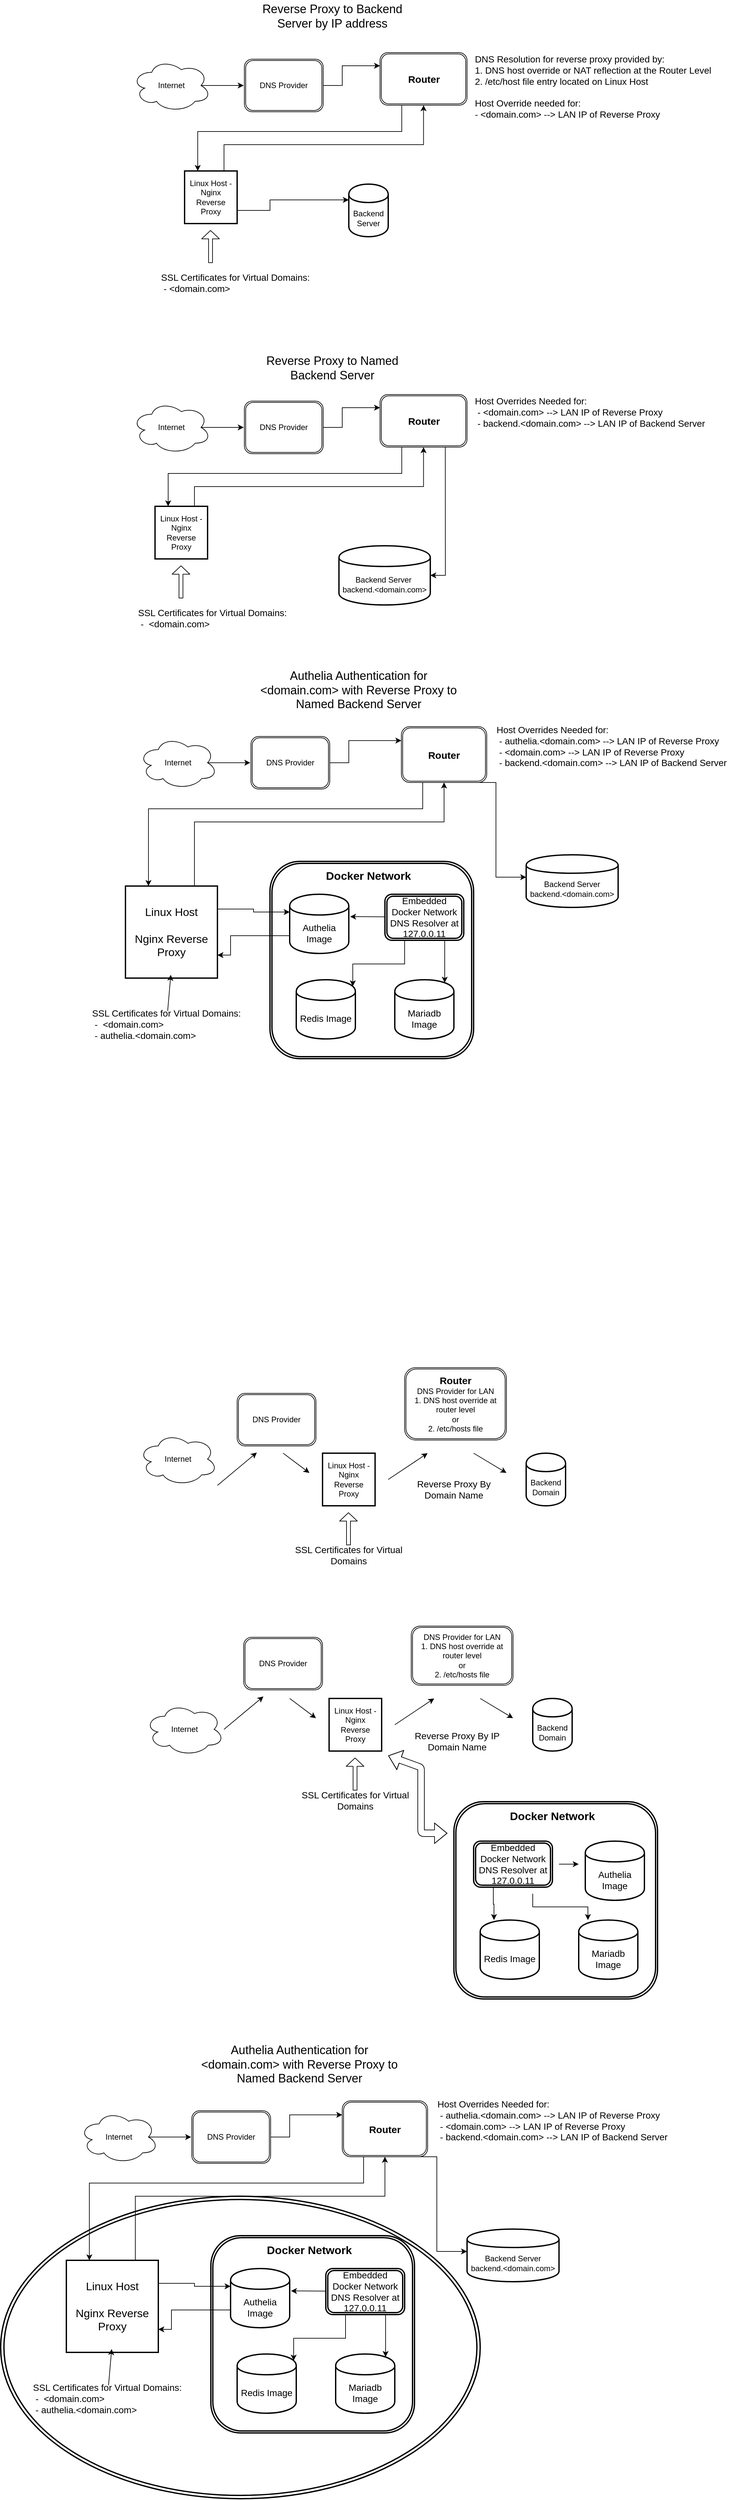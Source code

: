 <mxfile version="12.8.2" type="device"><diagram id="AxisFrECC5sTQq30CZVq" name="Page-1"><mxGraphModel dx="1858" dy="1723" grid="1" gridSize="10" guides="1" tooltips="1" connect="1" arrows="1" fold="1" page="1" pageScale="1" pageWidth="850" pageHeight="1100" math="0" shadow="0"><root><mxCell id="0"/><mxCell id="1" parent="0"/><mxCell id="56w6pEv1SXSvj_Q9WTJ9-46" value="" style="ellipse;shape=doubleEllipse;whiteSpace=wrap;html=1;strokeWidth=2;fontFamily=Helvetica;fontSize=18;align=left;" vertex="1" parent="1"><mxGeometry x="-190" y="3230" width="730" height="460" as="geometry"/></mxCell><mxCell id="aKs670cYjZo5DV7SXmYR-53" value="" style="group" parent="1" vertex="1" connectable="0"><mxGeometry x="240" y="1990" width="430" height="280" as="geometry"/></mxCell><mxCell id="aKs670cYjZo5DV7SXmYR-31" value="Linux Host -Nginx Reverse Proxy" style="whiteSpace=wrap;html=1;aspect=fixed;strokeWidth=2;" parent="aKs670cYjZo5DV7SXmYR-53" vertex="1"><mxGeometry x="60" y="110" width="80" height="80" as="geometry"/></mxCell><mxCell id="aKs670cYjZo5DV7SXmYR-32" value="Backend Domain" style="shape=cylinder;whiteSpace=wrap;html=1;boundedLbl=1;backgroundOutline=1;strokeWidth=2;" parent="aKs670cYjZo5DV7SXmYR-53" vertex="1"><mxGeometry x="370" y="110" width="60" height="80" as="geometry"/></mxCell><mxCell id="aKs670cYjZo5DV7SXmYR-33" value="" style="endArrow=classic;html=1;" parent="aKs670cYjZo5DV7SXmYR-53" edge="1"><mxGeometry width="50" height="50" relative="1" as="geometry"><mxPoint y="110" as="sourcePoint"/><mxPoint x="40" y="140" as="targetPoint"/></mxGeometry></mxCell><mxCell id="aKs670cYjZo5DV7SXmYR-34" value="" style="endArrow=classic;html=1;" parent="aKs670cYjZo5DV7SXmYR-53" edge="1"><mxGeometry width="50" height="50" relative="1" as="geometry"><mxPoint x="160" y="150" as="sourcePoint"/><mxPoint x="220" y="110" as="targetPoint"/></mxGeometry></mxCell><mxCell id="aKs670cYjZo5DV7SXmYR-35" value="Reverse Proxy By Domain Name" style="text;html=1;strokeColor=none;fillColor=none;align=center;verticalAlign=middle;whiteSpace=wrap;rounded=0;fontFamily=Helvetica;fontSize=14;" parent="aKs670cYjZo5DV7SXmYR-53" vertex="1"><mxGeometry x="180" y="150" width="160" height="30" as="geometry"/></mxCell><mxCell id="aKs670cYjZo5DV7SXmYR-36" value="SSL Certificates for Virtual Domains" style="text;html=1;strokeColor=none;fillColor=none;align=center;verticalAlign=middle;whiteSpace=wrap;rounded=0;fontFamily=Helvetica;fontSize=14;" parent="aKs670cYjZo5DV7SXmYR-53" vertex="1"><mxGeometry x="15" y="250" width="170" height="30" as="geometry"/></mxCell><mxCell id="aKs670cYjZo5DV7SXmYR-37" value="" style="shape=flexArrow;endArrow=classic;html=1;fontFamily=Helvetica;fontSize=14;width=6;endSize=3.91;" parent="aKs670cYjZo5DV7SXmYR-53" edge="1"><mxGeometry width="50" height="50" relative="1" as="geometry"><mxPoint x="99.5" y="250" as="sourcePoint"/><mxPoint x="99.5" y="200" as="targetPoint"/></mxGeometry></mxCell><mxCell id="aKs670cYjZo5DV7SXmYR-40" value="" style="endArrow=classic;html=1;" parent="aKs670cYjZo5DV7SXmYR-53" edge="1"><mxGeometry width="50" height="50" relative="1" as="geometry"><mxPoint x="290" y="110" as="sourcePoint"/><mxPoint x="340" y="140" as="targetPoint"/></mxGeometry></mxCell><mxCell id="aKs670cYjZo5DV7SXmYR-50" value="" style="group" parent="aKs670cYjZo5DV7SXmYR-53" vertex="1" connectable="0"><mxGeometry x="185" width="155" height="90" as="geometry"/></mxCell><mxCell id="aKs670cYjZo5DV7SXmYR-42" value="" style="group" parent="aKs670cYjZo5DV7SXmYR-50" vertex="1" connectable="0"><mxGeometry width="155" height="90" as="geometry"/></mxCell><mxCell id="aKs670cYjZo5DV7SXmYR-45" value="" style="group" parent="aKs670cYjZo5DV7SXmYR-42" vertex="1" connectable="0"><mxGeometry width="155" height="90" as="geometry"/></mxCell><mxCell id="aKs670cYjZo5DV7SXmYR-38" value="&lt;b&gt;&lt;font style=&quot;font-size: 15px&quot;&gt;Router&lt;/font&gt;&lt;/b&gt;&lt;br&gt;DNS Provider for LAN&lt;br&gt;1. DNS host override at router level&lt;br&gt;or&lt;br&gt;2. /etc/hosts file" style="shape=ext;double=1;rounded=1;whiteSpace=wrap;html=1;" parent="aKs670cYjZo5DV7SXmYR-45" vertex="1"><mxGeometry y="-20" width="155" height="110" as="geometry"/></mxCell><mxCell id="aKs670cYjZo5DV7SXmYR-54" value="" style="group" parent="1" vertex="1" connectable="0"><mxGeometry x="250" y="2363" width="430" height="280" as="geometry"/></mxCell><mxCell id="aKs670cYjZo5DV7SXmYR-55" value="Linux Host -Nginx Reverse Proxy" style="whiteSpace=wrap;html=1;aspect=fixed;strokeWidth=2;" parent="aKs670cYjZo5DV7SXmYR-54" vertex="1"><mxGeometry x="60" y="110" width="80" height="80" as="geometry"/></mxCell><mxCell id="aKs670cYjZo5DV7SXmYR-56" value="Backend Domain" style="shape=cylinder;whiteSpace=wrap;html=1;boundedLbl=1;backgroundOutline=1;strokeWidth=2;" parent="aKs670cYjZo5DV7SXmYR-54" vertex="1"><mxGeometry x="370" y="110" width="60" height="80" as="geometry"/></mxCell><mxCell id="aKs670cYjZo5DV7SXmYR-57" value="" style="endArrow=classic;html=1;" parent="aKs670cYjZo5DV7SXmYR-54" edge="1"><mxGeometry width="50" height="50" relative="1" as="geometry"><mxPoint y="110" as="sourcePoint"/><mxPoint x="40" y="140" as="targetPoint"/></mxGeometry></mxCell><mxCell id="aKs670cYjZo5DV7SXmYR-58" value="" style="endArrow=classic;html=1;" parent="aKs670cYjZo5DV7SXmYR-54" edge="1"><mxGeometry width="50" height="50" relative="1" as="geometry"><mxPoint x="160" y="150" as="sourcePoint"/><mxPoint x="220" y="110" as="targetPoint"/></mxGeometry></mxCell><mxCell id="aKs670cYjZo5DV7SXmYR-59" value="Reverse Proxy By IP Domain Name" style="text;html=1;strokeColor=none;fillColor=none;align=center;verticalAlign=middle;whiteSpace=wrap;rounded=0;fontFamily=Helvetica;fontSize=14;" parent="aKs670cYjZo5DV7SXmYR-54" vertex="1"><mxGeometry x="175" y="160" width="160" height="30" as="geometry"/></mxCell><mxCell id="aKs670cYjZo5DV7SXmYR-60" value="SSL Certificates for Virtual Domains" style="text;html=1;strokeColor=none;fillColor=none;align=center;verticalAlign=middle;whiteSpace=wrap;rounded=0;fontFamily=Helvetica;fontSize=14;" parent="aKs670cYjZo5DV7SXmYR-54" vertex="1"><mxGeometry x="15" y="250" width="170" height="30" as="geometry"/></mxCell><mxCell id="aKs670cYjZo5DV7SXmYR-61" value="" style="shape=flexArrow;endArrow=classic;html=1;fontFamily=Helvetica;fontSize=14;width=6;endSize=3.91;" parent="aKs670cYjZo5DV7SXmYR-54" edge="1"><mxGeometry width="50" height="50" relative="1" as="geometry"><mxPoint x="99.5" y="250" as="sourcePoint"/><mxPoint x="99.5" y="200" as="targetPoint"/></mxGeometry></mxCell><mxCell id="aKs670cYjZo5DV7SXmYR-62" value="" style="endArrow=classic;html=1;" parent="aKs670cYjZo5DV7SXmYR-54" edge="1"><mxGeometry width="50" height="50" relative="1" as="geometry"><mxPoint x="290" y="110" as="sourcePoint"/><mxPoint x="340" y="140" as="targetPoint"/></mxGeometry></mxCell><mxCell id="aKs670cYjZo5DV7SXmYR-63" value="" style="group" parent="aKs670cYjZo5DV7SXmYR-54" vertex="1" connectable="0"><mxGeometry x="185" width="155" height="90" as="geometry"/></mxCell><mxCell id="aKs670cYjZo5DV7SXmYR-64" value="" style="group" parent="aKs670cYjZo5DV7SXmYR-63" vertex="1" connectable="0"><mxGeometry width="155" height="90" as="geometry"/></mxCell><mxCell id="aKs670cYjZo5DV7SXmYR-65" value="" style="group" parent="aKs670cYjZo5DV7SXmYR-64" vertex="1" connectable="0"><mxGeometry width="155" height="90" as="geometry"/></mxCell><mxCell id="aKs670cYjZo5DV7SXmYR-66" value="DNS Provider for LAN&lt;br&gt;1. DNS host override at router level&lt;br&gt;or&lt;br&gt;2. /etc/hosts file" style="shape=ext;double=1;rounded=1;whiteSpace=wrap;html=1;" parent="aKs670cYjZo5DV7SXmYR-65" vertex="1"><mxGeometry width="155" height="90" as="geometry"/></mxCell><mxCell id="aKs670cYjZo5DV7SXmYR-68" value="" style="shape=flexArrow;endArrow=classic;startArrow=classic;html=1;fontFamily=Helvetica;fontSize=14;" parent="aKs670cYjZo5DV7SXmYR-54" edge="1"><mxGeometry width="50" height="50" relative="1" as="geometry"><mxPoint x="150" y="197" as="sourcePoint"/><mxPoint x="240" y="315" as="targetPoint"/><Array as="points"><mxPoint x="200" y="215"/><mxPoint x="200" y="315"/></Array></mxGeometry></mxCell><mxCell id="aKs670cYjZo5DV7SXmYR-70" value="" style="shape=ext;double=1;rounded=1;whiteSpace=wrap;html=1;strokeWidth=2;fontFamily=Helvetica;fontSize=14;align=center;vertical-align=top;labelPosition=center;verticalLabelPosition=top;verticalAlign=bottom;" parent="1" vertex="1"><mxGeometry x="500" y="2630" width="310" height="300" as="geometry"/></mxCell><mxCell id="aKs670cYjZo5DV7SXmYR-71" value="&lt;font style=&quot;font-size: 17px&quot;&gt;&lt;b&gt;Docker Network&lt;/b&gt;&lt;/font&gt;" style="text;html=1;strokeColor=none;fillColor=none;align=center;verticalAlign=middle;whiteSpace=wrap;rounded=0;fontFamily=Helvetica;fontSize=14;" parent="1" vertex="1"><mxGeometry x="560" y="2643" width="180" height="20" as="geometry"/></mxCell><mxCell id="aKs670cYjZo5DV7SXmYR-74" value="Authelia Image" style="shape=cylinder;whiteSpace=wrap;html=1;boundedLbl=1;backgroundOutline=1;strokeWidth=2;fontFamily=Helvetica;fontSize=14;" parent="1" vertex="1"><mxGeometry x="700" y="2690" width="90" height="90" as="geometry"/></mxCell><mxCell id="aKs670cYjZo5DV7SXmYR-76" value="Mariadb Image" style="shape=cylinder;whiteSpace=wrap;html=1;boundedLbl=1;backgroundOutline=1;strokeWidth=2;fontFamily=Helvetica;fontSize=14;" parent="1" vertex="1"><mxGeometry x="690" y="2810" width="90" height="90" as="geometry"/></mxCell><mxCell id="aKs670cYjZo5DV7SXmYR-78" value="Redis Image" style="shape=cylinder;whiteSpace=wrap;html=1;boundedLbl=1;backgroundOutline=1;strokeWidth=2;fontFamily=Helvetica;fontSize=14;" parent="1" vertex="1"><mxGeometry x="540" y="2810" width="90" height="90" as="geometry"/></mxCell><mxCell id="aKs670cYjZo5DV7SXmYR-84" style="edgeStyle=none;rounded=0;orthogonalLoop=1;jettySize=auto;html=1;fontFamily=Helvetica;fontSize=14;" parent="1" edge="1"><mxGeometry relative="1" as="geometry"><mxPoint x="660" y="2725" as="sourcePoint"/><mxPoint x="690" y="2725" as="targetPoint"/></mxGeometry></mxCell><mxCell id="aKs670cYjZo5DV7SXmYR-87" style="edgeStyle=elbowEdgeStyle;rounded=0;orthogonalLoop=1;jettySize=auto;elbow=vertical;html=1;fontFamily=Helvetica;fontSize=14;" parent="1" edge="1"><mxGeometry relative="1" as="geometry"><mxPoint x="620" y="2770" as="sourcePoint"/><mxPoint x="704" y="2810" as="targetPoint"/><Array as="points"><mxPoint x="660" y="2790"/></Array></mxGeometry></mxCell><mxCell id="aKs670cYjZo5DV7SXmYR-88" style="edgeStyle=elbowEdgeStyle;rounded=0;orthogonalLoop=1;jettySize=auto;elbow=vertical;html=1;exitX=0.25;exitY=1;exitDx=0;exitDy=0;fontFamily=Helvetica;fontSize=14;" parent="1" source="aKs670cYjZo5DV7SXmYR-79" edge="1"><mxGeometry relative="1" as="geometry"><mxPoint x="561" y="2810" as="targetPoint"/><Array as="points"><mxPoint x="561" y="2786"/></Array></mxGeometry></mxCell><mxCell id="aKs670cYjZo5DV7SXmYR-79" value="Embedded Docker Network DNS Resolver at 127.0.0.11" style="shape=ext;double=1;rounded=1;whiteSpace=wrap;html=1;strokeWidth=2;fontFamily=Helvetica;fontSize=14;" parent="1" vertex="1"><mxGeometry x="530" y="2690" width="120" height="70" as="geometry"/></mxCell><mxCell id="aKs670cYjZo5DV7SXmYR-91" value="" style="group" parent="1" vertex="1" connectable="0"><mxGeometry x="20" y="1969" width="270" height="180" as="geometry"/></mxCell><mxCell id="aKs670cYjZo5DV7SXmYR-92" value="Internet" style="ellipse;shape=cloud;whiteSpace=wrap;html=1;" parent="aKs670cYjZo5DV7SXmYR-91" vertex="1"><mxGeometry y="100" width="120" height="80" as="geometry"/></mxCell><mxCell id="aKs670cYjZo5DV7SXmYR-93" value="DNS Provider" style="shape=ext;double=1;rounded=1;whiteSpace=wrap;html=1;" parent="aKs670cYjZo5DV7SXmYR-91" vertex="1"><mxGeometry x="150" y="40" width="120" height="80" as="geometry"/></mxCell><mxCell id="aKs670cYjZo5DV7SXmYR-94" value="" style="endArrow=classic;html=1;" parent="aKs670cYjZo5DV7SXmYR-91" edge="1"><mxGeometry width="50" height="50" relative="1" as="geometry"><mxPoint x="120" y="180" as="sourcePoint"/><mxPoint x="180" y="130" as="targetPoint"/></mxGeometry></mxCell><mxCell id="aKs670cYjZo5DV7SXmYR-95" value="" style="group" parent="1" vertex="1" connectable="0"><mxGeometry x="30" y="2380" width="270" height="180" as="geometry"/></mxCell><mxCell id="aKs670cYjZo5DV7SXmYR-96" value="Internet" style="ellipse;shape=cloud;whiteSpace=wrap;html=1;" parent="aKs670cYjZo5DV7SXmYR-95" vertex="1"><mxGeometry y="100" width="120" height="80" as="geometry"/></mxCell><mxCell id="aKs670cYjZo5DV7SXmYR-97" value="DNS Provider" style="shape=ext;double=1;rounded=1;whiteSpace=wrap;html=1;" parent="aKs670cYjZo5DV7SXmYR-95" vertex="1"><mxGeometry x="150" width="120" height="80" as="geometry"/></mxCell><mxCell id="aKs670cYjZo5DV7SXmYR-98" value="" style="endArrow=classic;html=1;" parent="aKs670cYjZo5DV7SXmYR-95" edge="1"><mxGeometry width="50" height="50" relative="1" as="geometry"><mxPoint x="120" y="140" as="sourcePoint"/><mxPoint x="180" y="90" as="targetPoint"/></mxGeometry></mxCell><mxCell id="aKs670cYjZo5DV7SXmYR-101" style="edgeStyle=elbowEdgeStyle;rounded=0;orthogonalLoop=1;jettySize=auto;html=1;exitX=1;exitY=0.5;exitDx=0;exitDy=0;entryX=0;entryY=0.25;entryDx=0;entryDy=0;fontFamily=Helvetica;fontSize=14;" parent="1" source="aKs670cYjZo5DV7SXmYR-2" target="aKs670cYjZo5DV7SXmYR-100" edge="1"><mxGeometry relative="1" as="geometry"><Array as="points"><mxPoint x="330" y="10"/></Array></mxGeometry></mxCell><mxCell id="aKs670cYjZo5DV7SXmYR-102" style="edgeStyle=elbowEdgeStyle;rounded=0;orthogonalLoop=1;jettySize=auto;html=1;exitX=0.875;exitY=0.5;exitDx=0;exitDy=0;exitPerimeter=0;fontFamily=Helvetica;fontSize=14;" parent="1" source="aKs670cYjZo5DV7SXmYR-1" edge="1"><mxGeometry relative="1" as="geometry"><mxPoint x="180" y="20" as="targetPoint"/></mxGeometry></mxCell><mxCell id="aKs670cYjZo5DV7SXmYR-103" style="edgeStyle=elbowEdgeStyle;rounded=0;orthogonalLoop=1;jettySize=auto;elbow=vertical;html=1;exitX=0.25;exitY=1;exitDx=0;exitDy=0;entryX=0.25;entryY=0;entryDx=0;entryDy=0;fontFamily=Helvetica;fontSize=14;" parent="1" source="aKs670cYjZo5DV7SXmYR-100" target="aKs670cYjZo5DV7SXmYR-3" edge="1"><mxGeometry relative="1" as="geometry"><Array as="points"><mxPoint x="280" y="90"/></Array></mxGeometry></mxCell><mxCell id="aKs670cYjZo5DV7SXmYR-104" style="edgeStyle=elbowEdgeStyle;rounded=0;orthogonalLoop=1;jettySize=auto;elbow=vertical;html=1;exitX=0.75;exitY=0;exitDx=0;exitDy=0;entryX=0.5;entryY=1;entryDx=0;entryDy=0;fontFamily=Helvetica;fontSize=14;" parent="1" source="aKs670cYjZo5DV7SXmYR-3" target="aKs670cYjZo5DV7SXmYR-100" edge="1"><mxGeometry relative="1" as="geometry"><Array as="points"><mxPoint x="500" y="110"/><mxPoint x="340" y="110"/></Array></mxGeometry></mxCell><mxCell id="aKs670cYjZo5DV7SXmYR-100" value="&lt;span style=&quot;font-size: 15px&quot;&gt;&lt;b&gt;Router&lt;/b&gt;&lt;/span&gt;" style="shape=ext;double=1;rounded=1;whiteSpace=wrap;html=1;" parent="1" vertex="1"><mxGeometry x="387.5" y="-30" width="132.5" height="80" as="geometry"/></mxCell><mxCell id="aKs670cYjZo5DV7SXmYR-108" value="" style="group" parent="1" vertex="1" connectable="0"><mxGeometry x="35" y="650" width="390" height="200" as="geometry"/></mxCell><mxCell id="aKs670cYjZo5DV7SXmYR-110" value="Linux Host -Nginx Reverse Proxy" style="whiteSpace=wrap;html=1;aspect=fixed;strokeWidth=2;" parent="aKs670cYjZo5DV7SXmYR-108" vertex="1"><mxGeometry x="10" y="10" width="80" height="80" as="geometry"/></mxCell><mxCell id="aKs670cYjZo5DV7SXmYR-113" value="" style="shape=flexArrow;endArrow=classic;html=1;fontFamily=Helvetica;fontSize=14;width=6;endSize=3.91;" parent="aKs670cYjZo5DV7SXmYR-108" edge="1"><mxGeometry width="50" height="50" relative="1" as="geometry"><mxPoint x="49.5" y="150" as="sourcePoint"/><mxPoint x="49.5" y="100" as="targetPoint"/></mxGeometry></mxCell><mxCell id="56w6pEv1SXSvj_Q9WTJ9-4" value="SSL Certificates for Virtual Domains:&lt;br&gt;&lt;div style=&quot;text-align: left&quot;&gt;&lt;span&gt;&amp;nbsp;-&amp;nbsp; &amp;lt;domain.com&amp;gt;&lt;/span&gt;&lt;/div&gt;" style="text;html=1;strokeColor=none;fillColor=none;align=center;verticalAlign=middle;whiteSpace=wrap;rounded=0;fontFamily=Helvetica;fontSize=14;" vertex="1" parent="aKs670cYjZo5DV7SXmYR-108"><mxGeometry x="-25" y="160" width="245" height="40" as="geometry"/></mxCell><mxCell id="aKs670cYjZo5DV7SXmYR-114" value="" style="group" parent="1" vertex="1" connectable="0"><mxGeometry x="10" y="530" width="330" height="190" as="geometry"/></mxCell><mxCell id="aKs670cYjZo5DV7SXmYR-115" value="Internet" style="ellipse;shape=cloud;whiteSpace=wrap;html=1;" parent="aKs670cYjZo5DV7SXmYR-114" vertex="1"><mxGeometry y="-30" width="120" height="80" as="geometry"/></mxCell><mxCell id="aKs670cYjZo5DV7SXmYR-116" value="DNS Provider" style="shape=ext;double=1;rounded=1;whiteSpace=wrap;html=1;" parent="aKs670cYjZo5DV7SXmYR-114" vertex="1"><mxGeometry x="171" y="-30" width="120" height="80" as="geometry"/></mxCell><mxCell id="aKs670cYjZo5DV7SXmYR-118" style="edgeStyle=elbowEdgeStyle;rounded=0;orthogonalLoop=1;jettySize=auto;html=1;exitX=1;exitY=0.5;exitDx=0;exitDy=0;entryX=0;entryY=0.25;entryDx=0;entryDy=0;fontFamily=Helvetica;fontSize=14;" parent="1" source="aKs670cYjZo5DV7SXmYR-116" target="aKs670cYjZo5DV7SXmYR-122" edge="1"><mxGeometry relative="1" as="geometry"><Array as="points"><mxPoint x="330" y="530"/></Array></mxGeometry></mxCell><mxCell id="aKs670cYjZo5DV7SXmYR-119" style="edgeStyle=elbowEdgeStyle;rounded=0;orthogonalLoop=1;jettySize=auto;html=1;exitX=0.875;exitY=0.5;exitDx=0;exitDy=0;exitPerimeter=0;fontFamily=Helvetica;fontSize=14;" parent="1" source="aKs670cYjZo5DV7SXmYR-115" edge="1"><mxGeometry relative="1" as="geometry"><mxPoint x="180" y="540" as="targetPoint"/></mxGeometry></mxCell><mxCell id="aKs670cYjZo5DV7SXmYR-120" style="edgeStyle=elbowEdgeStyle;rounded=0;orthogonalLoop=1;jettySize=auto;elbow=vertical;html=1;exitX=0.25;exitY=1;exitDx=0;exitDy=0;entryX=0.25;entryY=0;entryDx=0;entryDy=0;fontFamily=Helvetica;fontSize=14;" parent="1" source="aKs670cYjZo5DV7SXmYR-122" target="aKs670cYjZo5DV7SXmYR-110" edge="1"><mxGeometry relative="1" as="geometry"><Array as="points"><mxPoint x="280" y="610"/></Array></mxGeometry></mxCell><mxCell id="aKs670cYjZo5DV7SXmYR-121" style="edgeStyle=elbowEdgeStyle;rounded=0;orthogonalLoop=1;jettySize=auto;elbow=vertical;html=1;exitX=0.75;exitY=0;exitDx=0;exitDy=0;entryX=0.5;entryY=1;entryDx=0;entryDy=0;fontFamily=Helvetica;fontSize=14;" parent="1" source="aKs670cYjZo5DV7SXmYR-110" target="aKs670cYjZo5DV7SXmYR-122" edge="1"><mxGeometry relative="1" as="geometry"><Array as="points"><mxPoint x="500" y="630"/><mxPoint x="340" y="630"/></Array></mxGeometry></mxCell><mxCell id="aKs670cYjZo5DV7SXmYR-123" style="edgeStyle=elbowEdgeStyle;rounded=0;orthogonalLoop=1;jettySize=auto;html=1;exitX=0.75;exitY=1;exitDx=0;exitDy=0;fontFamily=Helvetica;fontSize=14;" parent="1" source="aKs670cYjZo5DV7SXmYR-122" target="aKs670cYjZo5DV7SXmYR-111" edge="1"><mxGeometry relative="1" as="geometry"><Array as="points"><mxPoint x="487" y="650"/><mxPoint x="490" y="620"/></Array></mxGeometry></mxCell><mxCell id="aKs670cYjZo5DV7SXmYR-122" value="&lt;b&gt;&lt;font style=&quot;font-size: 15px&quot;&gt;Router&lt;/font&gt;&lt;/b&gt;" style="shape=ext;double=1;rounded=1;whiteSpace=wrap;html=1;" parent="1" vertex="1"><mxGeometry x="387.5" y="490" width="132.5" height="80" as="geometry"/></mxCell><mxCell id="aKs670cYjZo5DV7SXmYR-145" value="" style="group" parent="1" vertex="1" connectable="0"><mxGeometry x="20" y="1232.5" width="390" height="235" as="geometry"/></mxCell><mxCell id="aKs670cYjZo5DV7SXmYR-146" value="&lt;font style=&quot;font-size: 17px&quot;&gt;Linux Host&lt;br&gt;&lt;br&gt;Nginx Reverse Proxy&lt;br&gt;&lt;/font&gt;" style="whiteSpace=wrap;html=1;aspect=fixed;strokeWidth=2;" parent="aKs670cYjZo5DV7SXmYR-145" vertex="1"><mxGeometry x="-20" y="5" width="140" height="140" as="geometry"/></mxCell><mxCell id="56w6pEv1SXSvj_Q9WTJ9-7" value="SSL Certificates for Virtual Domains:&lt;br&gt;&lt;div style=&quot;text-align: left&quot;&gt;&lt;span&gt;&amp;nbsp;-&amp;nbsp; &amp;lt;domain.com&amp;gt;&lt;/span&gt;&lt;/div&gt;&lt;div style=&quot;text-align: left&quot;&gt;&amp;nbsp;- authelia.&amp;lt;domain.com&amp;gt;&lt;/div&gt;" style="text;html=1;strokeColor=none;fillColor=none;align=center;verticalAlign=middle;whiteSpace=wrap;rounded=0;fontFamily=Helvetica;fontSize=14;" vertex="1" parent="aKs670cYjZo5DV7SXmYR-145"><mxGeometry x="-80" y="195" width="245" height="40" as="geometry"/></mxCell><mxCell id="56w6pEv1SXSvj_Q9WTJ9-16" style="edgeStyle=none;rounded=0;orthogonalLoop=1;jettySize=auto;html=1;fontFamily=Helvetica;fontSize=18;" edge="1" parent="aKs670cYjZo5DV7SXmYR-145" source="56w6pEv1SXSvj_Q9WTJ9-7"><mxGeometry relative="1" as="geometry"><mxPoint x="49" y="140" as="targetPoint"/></mxGeometry></mxCell><mxCell id="aKs670cYjZo5DV7SXmYR-149" value="" style="group" parent="1" vertex="1" connectable="0"><mxGeometry x="20" y="1040" width="270" height="180" as="geometry"/></mxCell><mxCell id="aKs670cYjZo5DV7SXmYR-150" value="Internet" style="ellipse;shape=cloud;whiteSpace=wrap;html=1;" parent="aKs670cYjZo5DV7SXmYR-149" vertex="1"><mxGeometry y="-30" width="120" height="80" as="geometry"/></mxCell><mxCell id="aKs670cYjZo5DV7SXmYR-151" value="DNS Provider" style="shape=ext;double=1;rounded=1;whiteSpace=wrap;html=1;" parent="aKs670cYjZo5DV7SXmYR-149" vertex="1"><mxGeometry x="171" y="-30" width="120" height="80" as="geometry"/></mxCell><mxCell id="aKs670cYjZo5DV7SXmYR-152" style="edgeStyle=elbowEdgeStyle;rounded=0;orthogonalLoop=1;jettySize=auto;html=1;exitX=1;exitY=0.5;exitDx=0;exitDy=0;entryX=0;entryY=0.25;entryDx=0;entryDy=0;fontFamily=Helvetica;fontSize=14;" parent="1" source="aKs670cYjZo5DV7SXmYR-151" target="aKs670cYjZo5DV7SXmYR-157" edge="1"><mxGeometry relative="1" as="geometry"><Array as="points"><mxPoint x="340" y="1040"/></Array></mxGeometry></mxCell><mxCell id="aKs670cYjZo5DV7SXmYR-153" style="edgeStyle=elbowEdgeStyle;rounded=0;orthogonalLoop=1;jettySize=auto;html=1;exitX=0.875;exitY=0.5;exitDx=0;exitDy=0;exitPerimeter=0;fontFamily=Helvetica;fontSize=14;" parent="1" source="aKs670cYjZo5DV7SXmYR-150" edge="1"><mxGeometry relative="1" as="geometry"><mxPoint x="190" y="1050" as="targetPoint"/></mxGeometry></mxCell><mxCell id="aKs670cYjZo5DV7SXmYR-154" style="edgeStyle=elbowEdgeStyle;rounded=0;orthogonalLoop=1;jettySize=auto;elbow=vertical;html=1;exitX=0.25;exitY=1;exitDx=0;exitDy=0;entryX=0.25;entryY=0;entryDx=0;entryDy=0;fontFamily=Helvetica;fontSize=14;" parent="1" source="aKs670cYjZo5DV7SXmYR-157" target="aKs670cYjZo5DV7SXmYR-146" edge="1"><mxGeometry relative="1" as="geometry"><Array as="points"><mxPoint x="290" y="1120"/></Array></mxGeometry></mxCell><mxCell id="aKs670cYjZo5DV7SXmYR-155" style="edgeStyle=elbowEdgeStyle;rounded=0;orthogonalLoop=1;jettySize=auto;elbow=vertical;html=1;exitX=0.75;exitY=0;exitDx=0;exitDy=0;entryX=0.5;entryY=1;entryDx=0;entryDy=0;fontFamily=Helvetica;fontSize=14;" parent="1" source="aKs670cYjZo5DV7SXmYR-146" target="aKs670cYjZo5DV7SXmYR-157" edge="1"><mxGeometry relative="1" as="geometry"><Array as="points"><mxPoint x="510" y="1140"/><mxPoint x="350" y="1140"/></Array></mxGeometry></mxCell><mxCell id="aKs670cYjZo5DV7SXmYR-156" style="edgeStyle=elbowEdgeStyle;rounded=0;orthogonalLoop=1;jettySize=auto;html=1;exitX=0.75;exitY=1;exitDx=0;exitDy=0;fontFamily=Helvetica;fontSize=14;entryX=0;entryY=0.425;entryDx=0;entryDy=0;entryPerimeter=0;" parent="1" source="aKs670cYjZo5DV7SXmYR-157" target="aKs670cYjZo5DV7SXmYR-160" edge="1"><mxGeometry relative="1" as="geometry"/></mxCell><mxCell id="aKs670cYjZo5DV7SXmYR-157" value="&lt;b&gt;&lt;font style=&quot;font-size: 15px&quot;&gt;Router&lt;/font&gt;&lt;/b&gt;" style="shape=ext;double=1;rounded=1;whiteSpace=wrap;html=1;" parent="1" vertex="1"><mxGeometry x="420" y="995" width="130" height="85" as="geometry"/></mxCell><mxCell id="aKs670cYjZo5DV7SXmYR-173" value="" style="group" parent="1" vertex="1" connectable="0"><mxGeometry x="220" y="1200" width="310" height="300" as="geometry"/></mxCell><mxCell id="aKs670cYjZo5DV7SXmYR-163" value="" style="shape=ext;double=1;rounded=1;whiteSpace=wrap;html=1;strokeWidth=2;fontFamily=Helvetica;fontSize=14;align=center;vertical-align=top;labelPosition=center;verticalLabelPosition=top;verticalAlign=bottom;" parent="aKs670cYjZo5DV7SXmYR-173" vertex="1"><mxGeometry width="310" height="300" as="geometry"/></mxCell><mxCell id="aKs670cYjZo5DV7SXmYR-164" value="&lt;font style=&quot;font-size: 17px&quot;&gt;&lt;b&gt;Docker Network&lt;/b&gt;&lt;/font&gt;" style="text;html=1;strokeColor=none;fillColor=none;align=center;verticalAlign=middle;whiteSpace=wrap;rounded=0;fontFamily=Helvetica;fontSize=14;" parent="aKs670cYjZo5DV7SXmYR-173" vertex="1"><mxGeometry x="60" y="13" width="180" height="20" as="geometry"/></mxCell><mxCell id="aKs670cYjZo5DV7SXmYR-165" value="Authelia Image" style="shape=cylinder;whiteSpace=wrap;html=1;boundedLbl=1;backgroundOutline=1;strokeWidth=2;fontFamily=Helvetica;fontSize=14;" parent="aKs670cYjZo5DV7SXmYR-173" vertex="1"><mxGeometry x="30" y="50" width="90" height="90" as="geometry"/></mxCell><mxCell id="aKs670cYjZo5DV7SXmYR-166" value="Mariadb Image" style="shape=cylinder;whiteSpace=wrap;html=1;boundedLbl=1;backgroundOutline=1;strokeWidth=2;fontFamily=Helvetica;fontSize=14;" parent="aKs670cYjZo5DV7SXmYR-173" vertex="1"><mxGeometry x="190" y="180" width="90" height="90" as="geometry"/></mxCell><mxCell id="aKs670cYjZo5DV7SXmYR-167" value="Redis Image" style="shape=cylinder;whiteSpace=wrap;html=1;boundedLbl=1;backgroundOutline=1;strokeWidth=2;fontFamily=Helvetica;fontSize=14;" parent="aKs670cYjZo5DV7SXmYR-173" vertex="1"><mxGeometry x="40" y="180" width="90" height="90" as="geometry"/></mxCell><mxCell id="aKs670cYjZo5DV7SXmYR-168" style="edgeStyle=none;rounded=0;orthogonalLoop=1;jettySize=auto;html=1;fontFamily=Helvetica;fontSize=14;exitX=1;exitY=0.5;exitDx=0;exitDy=0;entryX=1.022;entryY=0.378;entryDx=0;entryDy=0;entryPerimeter=0;" parent="aKs670cYjZo5DV7SXmYR-173" source="aKs670cYjZo5DV7SXmYR-171" target="aKs670cYjZo5DV7SXmYR-165" edge="1"><mxGeometry relative="1" as="geometry"><mxPoint x="160" y="95" as="sourcePoint"/><mxPoint x="190" y="95" as="targetPoint"/></mxGeometry></mxCell><mxCell id="aKs670cYjZo5DV7SXmYR-170" style="edgeStyle=elbowEdgeStyle;rounded=0;orthogonalLoop=1;jettySize=auto;elbow=vertical;html=1;exitX=0.25;exitY=1;exitDx=0;exitDy=0;fontFamily=Helvetica;fontSize=14;entryX=0.956;entryY=0.111;entryDx=0;entryDy=0;entryPerimeter=0;" parent="aKs670cYjZo5DV7SXmYR-173" source="aKs670cYjZo5DV7SXmYR-171" target="aKs670cYjZo5DV7SXmYR-167" edge="1"><mxGeometry relative="1" as="geometry"><mxPoint x="61" y="180" as="targetPoint"/><Array as="points"><mxPoint x="61" y="156"/></Array></mxGeometry></mxCell><mxCell id="aKs670cYjZo5DV7SXmYR-179" style="edgeStyle=elbowEdgeStyle;rounded=0;orthogonalLoop=1;jettySize=auto;html=1;exitX=0.75;exitY=1;exitDx=0;exitDy=0;entryX=0.85;entryY=0.05;entryDx=0;entryDy=0;fontFamily=Helvetica;fontSize=14;entryPerimeter=0;" parent="aKs670cYjZo5DV7SXmYR-173" source="aKs670cYjZo5DV7SXmYR-171" target="aKs670cYjZo5DV7SXmYR-166" edge="1"><mxGeometry relative="1" as="geometry"/></mxCell><mxCell id="aKs670cYjZo5DV7SXmYR-171" value="Embedded Docker Network DNS Resolver at 127.0.0.11" style="shape=ext;double=1;rounded=1;whiteSpace=wrap;html=1;strokeWidth=2;fontFamily=Helvetica;fontSize=14;" parent="aKs670cYjZo5DV7SXmYR-173" vertex="1"><mxGeometry x="175" y="50" width="120" height="70" as="geometry"/></mxCell><mxCell id="aKs670cYjZo5DV7SXmYR-180" style="edgeStyle=elbowEdgeStyle;rounded=0;orthogonalLoop=1;jettySize=auto;html=1;exitX=1;exitY=0.25;exitDx=0;exitDy=0;entryX=0;entryY=0.3;entryDx=0;entryDy=0;fontFamily=Helvetica;fontSize=14;" parent="1" source="aKs670cYjZo5DV7SXmYR-146" target="aKs670cYjZo5DV7SXmYR-165" edge="1"><mxGeometry relative="1" as="geometry"/></mxCell><mxCell id="aKs670cYjZo5DV7SXmYR-181" style="edgeStyle=elbowEdgeStyle;rounded=0;orthogonalLoop=1;jettySize=auto;html=1;exitX=0;exitY=0.7;exitDx=0;exitDy=0;entryX=1;entryY=0.75;entryDx=0;entryDy=0;fontFamily=Helvetica;fontSize=14;" parent="1" source="aKs670cYjZo5DV7SXmYR-165" target="aKs670cYjZo5DV7SXmYR-146" edge="1"><mxGeometry relative="1" as="geometry"><Array as="points"><mxPoint x="160" y="1270"/></Array></mxGeometry></mxCell><mxCell id="aKs670cYjZo5DV7SXmYR-1" value="Internet" style="ellipse;shape=cloud;whiteSpace=wrap;html=1;" parent="1" vertex="1"><mxGeometry x="10" y="-20" width="120" height="80" as="geometry"/></mxCell><mxCell id="aKs670cYjZo5DV7SXmYR-2" value="DNS Provider" style="shape=ext;double=1;rounded=1;whiteSpace=wrap;html=1;" parent="1" vertex="1"><mxGeometry x="181" y="-20" width="120" height="80" as="geometry"/></mxCell><mxCell id="aKs670cYjZo5DV7SXmYR-183" value="" style="group" parent="1" vertex="1" connectable="0"><mxGeometry x="80" y="130" width="690" height="210" as="geometry"/></mxCell><mxCell id="aKs670cYjZo5DV7SXmYR-51" value="" style="group" parent="aKs670cYjZo5DV7SXmYR-183" vertex="1" connectable="0"><mxGeometry y="10" width="690" height="200" as="geometry"/></mxCell><mxCell id="56w6pEv1SXSvj_Q9WTJ9-5" style="edgeStyle=elbowEdgeStyle;rounded=0;orthogonalLoop=1;jettySize=auto;html=1;exitX=1;exitY=0.75;exitDx=0;exitDy=0;entryX=0;entryY=0.3;entryDx=0;entryDy=0;fontFamily=Helvetica;fontSize=14;" edge="1" parent="aKs670cYjZo5DV7SXmYR-51" source="aKs670cYjZo5DV7SXmYR-3" target="aKs670cYjZo5DV7SXmYR-4"><mxGeometry relative="1" as="geometry"><Array as="points"><mxPoint x="140" y="54"/></Array></mxGeometry></mxCell><mxCell id="aKs670cYjZo5DV7SXmYR-3" value="Linux Host -Nginx Reverse Proxy" style="whiteSpace=wrap;html=1;aspect=fixed;strokeWidth=2;" parent="aKs670cYjZo5DV7SXmYR-51" vertex="1"><mxGeometry x="10" y="10" width="80" height="80" as="geometry"/></mxCell><mxCell id="aKs670cYjZo5DV7SXmYR-4" value="Backend Server" style="shape=cylinder;whiteSpace=wrap;html=1;boundedLbl=1;backgroundOutline=1;strokeWidth=2;" parent="aKs670cYjZo5DV7SXmYR-51" vertex="1"><mxGeometry x="260" y="30" width="60" height="80" as="geometry"/></mxCell><mxCell id="aKs670cYjZo5DV7SXmYR-12" value="SSL Certificates for Virtual Domains:&lt;br&gt;&lt;div style=&quot;text-align: left&quot;&gt;&lt;span&gt;&amp;nbsp;- &amp;lt;domain.com&amp;gt;&lt;/span&gt;&lt;/div&gt;" style="text;html=1;strokeColor=none;fillColor=none;align=center;verticalAlign=middle;whiteSpace=wrap;rounded=0;fontFamily=Helvetica;fontSize=14;" parent="aKs670cYjZo5DV7SXmYR-51" vertex="1"><mxGeometry x="-35" y="160" width="245" height="40" as="geometry"/></mxCell><mxCell id="aKs670cYjZo5DV7SXmYR-15" value="" style="shape=flexArrow;endArrow=classic;html=1;fontFamily=Helvetica;fontSize=14;width=6;endSize=3.91;" parent="aKs670cYjZo5DV7SXmYR-51" edge="1"><mxGeometry width="50" height="50" relative="1" as="geometry"><mxPoint x="49.5" y="150" as="sourcePoint"/><mxPoint x="49.5" y="100" as="targetPoint"/></mxGeometry></mxCell><mxCell id="aKs670cYjZo5DV7SXmYR-125" value="" style="group" parent="1" vertex="1" connectable="0"><mxGeometry x="265" y="720" width="220" height="120" as="geometry"/></mxCell><mxCell id="aKs670cYjZo5DV7SXmYR-111" value="Backend Server&amp;nbsp; &lt;br&gt;backend.&amp;lt;domain.com&amp;gt;" style="shape=cylinder;whiteSpace=wrap;html=1;boundedLbl=1;backgroundOutline=1;strokeWidth=2;" parent="aKs670cYjZo5DV7SXmYR-125" vertex="1"><mxGeometry x="60" width="139.05" height="90" as="geometry"/></mxCell><mxCell id="aKs670cYjZo5DV7SXmYR-126" value="Host Overrides Needed for:&lt;br&gt;&amp;nbsp;- &amp;lt;domain.com&amp;gt;&amp;nbsp;--&amp;gt; LAN IP of Reverse Proxy&lt;br&gt;&amp;nbsp;- backend.&amp;lt;domain.com&amp;gt; --&amp;gt; LAN IP of Backend Server&amp;nbsp;&lt;br&gt;&lt;div&gt;&lt;br&gt;&lt;/div&gt;" style="text;html=1;strokeColor=none;fillColor=none;align=left;verticalAlign=middle;whiteSpace=wrap;rounded=0;fontFamily=Helvetica;fontSize=14;" parent="1" vertex="1"><mxGeometry x="530" y="490" width="360" height="70" as="geometry"/></mxCell><mxCell id="56w6pEv1SXSvj_Q9WTJ9-3" value="&lt;div&gt;&lt;span&gt;DNS Resolution for reverse proxy provided by:&lt;/span&gt;&lt;/div&gt;1. DNS host override or NAT reflection at the Router Level&lt;br&gt;2. /etc/host file entry located on Linux Host&lt;br&gt;&lt;br&gt;Host Override needed for:&lt;br&gt;- &amp;lt;domain.com&amp;gt; --&amp;gt; LAN IP of Reverse Proxy" style="text;html=1;fontSize=14;fontFamily=Helvetica;align=left;" vertex="1" parent="1"><mxGeometry x="530" y="-35" width="370" height="110" as="geometry"/></mxCell><mxCell id="aKs670cYjZo5DV7SXmYR-158" value="Authelia Authentication for &amp;lt;domain.com&amp;gt; with Reverse Proxy to Named Backend Server" style="text;html=1;strokeColor=none;fillColor=none;align=center;verticalAlign=middle;whiteSpace=wrap;rounded=0;fontFamily=Helvetica;fontSize=18;" parent="1" vertex="1"><mxGeometry x="200" y="900" width="310" height="80" as="geometry"/></mxCell><mxCell id="aKs670cYjZo5DV7SXmYR-117" value="&lt;font style=&quot;font-size: 18px&quot;&gt;Reverse Proxy to Named Backend Server&lt;/font&gt;" style="text;html=1;strokeColor=none;fillColor=none;align=center;verticalAlign=middle;whiteSpace=wrap;rounded=0;fontFamily=Helvetica;fontSize=14;" parent="1" vertex="1"><mxGeometry x="200" y="430" width="230" height="40" as="geometry"/></mxCell><mxCell id="aKs670cYjZo5DV7SXmYR-11" value="Reverse Proxy to Backend Server by IP address" style="text;html=1;strokeColor=none;fillColor=none;align=center;verticalAlign=middle;whiteSpace=wrap;rounded=0;fontFamily=Helvetica;fontSize=18;" parent="1" vertex="1"><mxGeometry x="200" y="-110" width="230" height="50" as="geometry"/></mxCell><mxCell id="aKs670cYjZo5DV7SXmYR-160" value="Backend Server&lt;br&gt;backend.&amp;lt;domain.com&amp;gt;" style="shape=cylinder;whiteSpace=wrap;html=1;boundedLbl=1;backgroundOutline=1;strokeWidth=2;" parent="1" vertex="1"><mxGeometry x="610" y="1190" width="140" height="80" as="geometry"/></mxCell><mxCell id="56w6pEv1SXSvj_Q9WTJ9-8" value="Host Overrides Needed for:&lt;br&gt;&amp;nbsp;- authelia.&amp;lt;domain.com&amp;gt; --&amp;gt; LAN IP of Reverse Proxy&lt;br&gt;&amp;nbsp;- &amp;lt;domain.com&amp;gt; --&amp;gt; LAN IP of Reverse Proxy&lt;br&gt;&amp;nbsp;- backend.&amp;lt;domain.com&amp;gt; --&amp;gt; LAN IP of Backend Server&amp;nbsp;" style="text;html=1;strokeColor=none;fillColor=none;align=left;verticalAlign=middle;whiteSpace=wrap;rounded=0;fontFamily=Helvetica;fontSize=14;" vertex="1" parent="1"><mxGeometry x="563" y="990" width="370" height="70" as="geometry"/></mxCell><mxCell id="56w6pEv1SXSvj_Q9WTJ9-22" value="" style="group" vertex="1" connectable="0" parent="1"><mxGeometry x="-70" y="3130" width="270" height="180" as="geometry"/></mxCell><mxCell id="56w6pEv1SXSvj_Q9WTJ9-23" value="Internet" style="ellipse;shape=cloud;whiteSpace=wrap;html=1;" vertex="1" parent="56w6pEv1SXSvj_Q9WTJ9-22"><mxGeometry y="-30" width="120" height="80" as="geometry"/></mxCell><mxCell id="56w6pEv1SXSvj_Q9WTJ9-24" value="DNS Provider" style="shape=ext;double=1;rounded=1;whiteSpace=wrap;html=1;" vertex="1" parent="56w6pEv1SXSvj_Q9WTJ9-22"><mxGeometry x="171" y="-30" width="120" height="80" as="geometry"/></mxCell><mxCell id="56w6pEv1SXSvj_Q9WTJ9-25" style="edgeStyle=elbowEdgeStyle;rounded=0;orthogonalLoop=1;jettySize=auto;html=1;exitX=1;exitY=0.5;exitDx=0;exitDy=0;entryX=0;entryY=0.25;entryDx=0;entryDy=0;fontFamily=Helvetica;fontSize=14;" edge="1" source="56w6pEv1SXSvj_Q9WTJ9-24" target="56w6pEv1SXSvj_Q9WTJ9-30" parent="1"><mxGeometry relative="1" as="geometry"><Array as="points"><mxPoint x="250" y="3130"/></Array></mxGeometry></mxCell><mxCell id="56w6pEv1SXSvj_Q9WTJ9-26" style="edgeStyle=elbowEdgeStyle;rounded=0;orthogonalLoop=1;jettySize=auto;html=1;exitX=0.875;exitY=0.5;exitDx=0;exitDy=0;exitPerimeter=0;fontFamily=Helvetica;fontSize=14;" edge="1" source="56w6pEv1SXSvj_Q9WTJ9-23" parent="1"><mxGeometry relative="1" as="geometry"><mxPoint x="100" y="3140" as="targetPoint"/></mxGeometry></mxCell><mxCell id="56w6pEv1SXSvj_Q9WTJ9-29" style="edgeStyle=elbowEdgeStyle;rounded=0;orthogonalLoop=1;jettySize=auto;html=1;exitX=0.75;exitY=1;exitDx=0;exitDy=0;fontFamily=Helvetica;fontSize=14;entryX=0;entryY=0.425;entryDx=0;entryDy=0;entryPerimeter=0;" edge="1" source="56w6pEv1SXSvj_Q9WTJ9-30" target="56w6pEv1SXSvj_Q9WTJ9-44" parent="1"><mxGeometry relative="1" as="geometry"/></mxCell><mxCell id="56w6pEv1SXSvj_Q9WTJ9-30" value="&lt;b&gt;&lt;font style=&quot;font-size: 15px&quot;&gt;Router&lt;/font&gt;&lt;/b&gt;" style="shape=ext;double=1;rounded=1;whiteSpace=wrap;html=1;" vertex="1" parent="1"><mxGeometry x="330" y="3085" width="130" height="85" as="geometry"/></mxCell><mxCell id="56w6pEv1SXSvj_Q9WTJ9-31" value="" style="group" vertex="1" connectable="0" parent="1"><mxGeometry x="130" y="3290" width="410" height="390" as="geometry"/></mxCell><mxCell id="56w6pEv1SXSvj_Q9WTJ9-32" value="" style="shape=ext;double=1;rounded=1;whiteSpace=wrap;html=1;strokeWidth=2;fontFamily=Helvetica;fontSize=14;align=center;vertical-align=top;labelPosition=center;verticalLabelPosition=top;verticalAlign=bottom;" vertex="1" parent="56w6pEv1SXSvj_Q9WTJ9-31"><mxGeometry width="310" height="300" as="geometry"/></mxCell><mxCell id="56w6pEv1SXSvj_Q9WTJ9-33" value="&lt;font style=&quot;font-size: 17px&quot;&gt;&lt;b&gt;Docker Network&lt;/b&gt;&lt;/font&gt;" style="text;html=1;strokeColor=none;fillColor=none;align=center;verticalAlign=middle;whiteSpace=wrap;rounded=0;fontFamily=Helvetica;fontSize=14;" vertex="1" parent="56w6pEv1SXSvj_Q9WTJ9-31"><mxGeometry x="60" y="13" width="180" height="20" as="geometry"/></mxCell><mxCell id="56w6pEv1SXSvj_Q9WTJ9-34" value="Authelia Image" style="shape=cylinder;whiteSpace=wrap;html=1;boundedLbl=1;backgroundOutline=1;strokeWidth=2;fontFamily=Helvetica;fontSize=14;" vertex="1" parent="56w6pEv1SXSvj_Q9WTJ9-31"><mxGeometry x="30" y="50" width="90" height="90" as="geometry"/></mxCell><mxCell id="56w6pEv1SXSvj_Q9WTJ9-35" value="Mariadb Image" style="shape=cylinder;whiteSpace=wrap;html=1;boundedLbl=1;backgroundOutline=1;strokeWidth=2;fontFamily=Helvetica;fontSize=14;" vertex="1" parent="56w6pEv1SXSvj_Q9WTJ9-31"><mxGeometry x="190" y="180" width="90" height="90" as="geometry"/></mxCell><mxCell id="56w6pEv1SXSvj_Q9WTJ9-36" value="Redis Image" style="shape=cylinder;whiteSpace=wrap;html=1;boundedLbl=1;backgroundOutline=1;strokeWidth=2;fontFamily=Helvetica;fontSize=14;" vertex="1" parent="56w6pEv1SXSvj_Q9WTJ9-31"><mxGeometry x="40" y="180" width="90" height="90" as="geometry"/></mxCell><mxCell id="56w6pEv1SXSvj_Q9WTJ9-37" style="edgeStyle=none;rounded=0;orthogonalLoop=1;jettySize=auto;html=1;fontFamily=Helvetica;fontSize=14;exitX=1;exitY=0.5;exitDx=0;exitDy=0;entryX=1.022;entryY=0.378;entryDx=0;entryDy=0;entryPerimeter=0;" edge="1" parent="56w6pEv1SXSvj_Q9WTJ9-31" source="56w6pEv1SXSvj_Q9WTJ9-40" target="56w6pEv1SXSvj_Q9WTJ9-34"><mxGeometry relative="1" as="geometry"><mxPoint x="160" y="95" as="sourcePoint"/><mxPoint x="190" y="95" as="targetPoint"/></mxGeometry></mxCell><mxCell id="56w6pEv1SXSvj_Q9WTJ9-38" style="edgeStyle=elbowEdgeStyle;rounded=0;orthogonalLoop=1;jettySize=auto;elbow=vertical;html=1;exitX=0.25;exitY=1;exitDx=0;exitDy=0;fontFamily=Helvetica;fontSize=14;entryX=0.956;entryY=0.111;entryDx=0;entryDy=0;entryPerimeter=0;" edge="1" parent="56w6pEv1SXSvj_Q9WTJ9-31" source="56w6pEv1SXSvj_Q9WTJ9-40" target="56w6pEv1SXSvj_Q9WTJ9-36"><mxGeometry relative="1" as="geometry"><mxPoint x="61" y="180" as="targetPoint"/><Array as="points"><mxPoint x="61" y="156"/></Array></mxGeometry></mxCell><mxCell id="56w6pEv1SXSvj_Q9WTJ9-39" style="edgeStyle=elbowEdgeStyle;rounded=0;orthogonalLoop=1;jettySize=auto;html=1;exitX=0.75;exitY=1;exitDx=0;exitDy=0;entryX=0.85;entryY=0.05;entryDx=0;entryDy=0;fontFamily=Helvetica;fontSize=14;entryPerimeter=0;" edge="1" parent="56w6pEv1SXSvj_Q9WTJ9-31" source="56w6pEv1SXSvj_Q9WTJ9-40" target="56w6pEv1SXSvj_Q9WTJ9-35"><mxGeometry relative="1" as="geometry"/></mxCell><mxCell id="56w6pEv1SXSvj_Q9WTJ9-40" value="Embedded Docker Network DNS Resolver at 127.0.0.11" style="shape=ext;double=1;rounded=1;whiteSpace=wrap;html=1;strokeWidth=2;fontFamily=Helvetica;fontSize=14;" vertex="1" parent="56w6pEv1SXSvj_Q9WTJ9-31"><mxGeometry x="175" y="50" width="120" height="70" as="geometry"/></mxCell><mxCell id="56w6pEv1SXSvj_Q9WTJ9-41" style="edgeStyle=elbowEdgeStyle;rounded=0;orthogonalLoop=1;jettySize=auto;html=1;exitX=1;exitY=0.25;exitDx=0;exitDy=0;entryX=0;entryY=0.3;entryDx=0;entryDy=0;fontFamily=Helvetica;fontSize=14;" edge="1" source="56w6pEv1SXSvj_Q9WTJ9-19" target="56w6pEv1SXSvj_Q9WTJ9-34" parent="1"><mxGeometry relative="1" as="geometry"/></mxCell><mxCell id="56w6pEv1SXSvj_Q9WTJ9-42" style="edgeStyle=elbowEdgeStyle;rounded=0;orthogonalLoop=1;jettySize=auto;html=1;exitX=0;exitY=0.7;exitDx=0;exitDy=0;entryX=1;entryY=0.75;entryDx=0;entryDy=0;fontFamily=Helvetica;fontSize=14;" edge="1" source="56w6pEv1SXSvj_Q9WTJ9-34" target="56w6pEv1SXSvj_Q9WTJ9-19" parent="1"><mxGeometry relative="1" as="geometry"><Array as="points"><mxPoint x="70" y="3360"/></Array></mxGeometry></mxCell><mxCell id="56w6pEv1SXSvj_Q9WTJ9-43" value="Authelia Authentication for &amp;lt;domain.com&amp;gt; with Reverse Proxy to Named Backend Server" style="text;html=1;strokeColor=none;fillColor=none;align=center;verticalAlign=middle;whiteSpace=wrap;rounded=0;fontFamily=Helvetica;fontSize=18;" vertex="1" parent="1"><mxGeometry x="110" y="2990" width="310" height="80" as="geometry"/></mxCell><mxCell id="56w6pEv1SXSvj_Q9WTJ9-44" value="Backend Server&lt;br&gt;backend.&amp;lt;domain.com&amp;gt;" style="shape=cylinder;whiteSpace=wrap;html=1;boundedLbl=1;backgroundOutline=1;strokeWidth=2;" vertex="1" parent="1"><mxGeometry x="520" y="3280" width="140" height="80" as="geometry"/></mxCell><mxCell id="56w6pEv1SXSvj_Q9WTJ9-45" value="Host Overrides Needed for:&lt;br&gt;&amp;nbsp;- authelia.&amp;lt;domain.com&amp;gt; --&amp;gt; LAN IP of Reverse Proxy&lt;br&gt;&amp;nbsp;- &amp;lt;domain.com&amp;gt; --&amp;gt; LAN IP of Reverse Proxy&lt;br&gt;&amp;nbsp;- backend.&amp;lt;domain.com&amp;gt; --&amp;gt; LAN IP of Backend Server&amp;nbsp;" style="text;html=1;strokeColor=none;fillColor=none;align=left;verticalAlign=middle;whiteSpace=wrap;rounded=0;fontFamily=Helvetica;fontSize=14;" vertex="1" parent="1"><mxGeometry x="473" y="3080" width="370" height="70" as="geometry"/></mxCell><mxCell id="56w6pEv1SXSvj_Q9WTJ9-18" value="" style="group" vertex="1" connectable="0" parent="1"><mxGeometry x="-70" y="3322.5" width="390" height="235" as="geometry"/></mxCell><mxCell id="56w6pEv1SXSvj_Q9WTJ9-19" value="&lt;font style=&quot;font-size: 17px&quot;&gt;Linux Host&lt;br&gt;&lt;br&gt;Nginx Reverse Proxy&lt;br&gt;&lt;/font&gt;" style="whiteSpace=wrap;html=1;aspect=fixed;strokeWidth=2;" vertex="1" parent="56w6pEv1SXSvj_Q9WTJ9-18"><mxGeometry x="-20" y="5" width="140" height="140" as="geometry"/></mxCell><mxCell id="56w6pEv1SXSvj_Q9WTJ9-20" value="SSL Certificates for Virtual Domains:&lt;br&gt;&lt;div style=&quot;text-align: left&quot;&gt;&lt;span&gt;&amp;nbsp;-&amp;nbsp; &amp;lt;domain.com&amp;gt;&lt;/span&gt;&lt;/div&gt;&lt;div style=&quot;text-align: left&quot;&gt;&amp;nbsp;- authelia.&amp;lt;domain.com&amp;gt;&lt;/div&gt;" style="text;html=1;strokeColor=none;fillColor=none;align=center;verticalAlign=middle;whiteSpace=wrap;rounded=0;fontFamily=Helvetica;fontSize=14;" vertex="1" parent="56w6pEv1SXSvj_Q9WTJ9-18"><mxGeometry x="-80" y="195" width="245" height="40" as="geometry"/></mxCell><mxCell id="56w6pEv1SXSvj_Q9WTJ9-21" style="edgeStyle=none;rounded=0;orthogonalLoop=1;jettySize=auto;html=1;fontFamily=Helvetica;fontSize=18;" edge="1" parent="56w6pEv1SXSvj_Q9WTJ9-18" source="56w6pEv1SXSvj_Q9WTJ9-20"><mxGeometry relative="1" as="geometry"><mxPoint x="49" y="140" as="targetPoint"/></mxGeometry></mxCell><mxCell id="56w6pEv1SXSvj_Q9WTJ9-28" style="edgeStyle=elbowEdgeStyle;rounded=0;orthogonalLoop=1;jettySize=auto;elbow=vertical;html=1;exitX=0.75;exitY=0;exitDx=0;exitDy=0;entryX=0.5;entryY=1;entryDx=0;entryDy=0;fontFamily=Helvetica;fontSize=14;" edge="1" source="56w6pEv1SXSvj_Q9WTJ9-19" target="56w6pEv1SXSvj_Q9WTJ9-30" parent="1"><mxGeometry relative="1" as="geometry"><Array as="points"><mxPoint x="420" y="3230"/><mxPoint x="260" y="3230"/></Array></mxGeometry></mxCell><mxCell id="56w6pEv1SXSvj_Q9WTJ9-27" style="edgeStyle=elbowEdgeStyle;rounded=0;orthogonalLoop=1;jettySize=auto;elbow=vertical;html=1;exitX=0.25;exitY=1;exitDx=0;exitDy=0;entryX=0.25;entryY=0;entryDx=0;entryDy=0;fontFamily=Helvetica;fontSize=14;" edge="1" source="56w6pEv1SXSvj_Q9WTJ9-30" target="56w6pEv1SXSvj_Q9WTJ9-19" parent="1"><mxGeometry relative="1" as="geometry"><Array as="points"><mxPoint x="200" y="3210"/></Array></mxGeometry></mxCell></root></mxGraphModel></diagram></mxfile>
